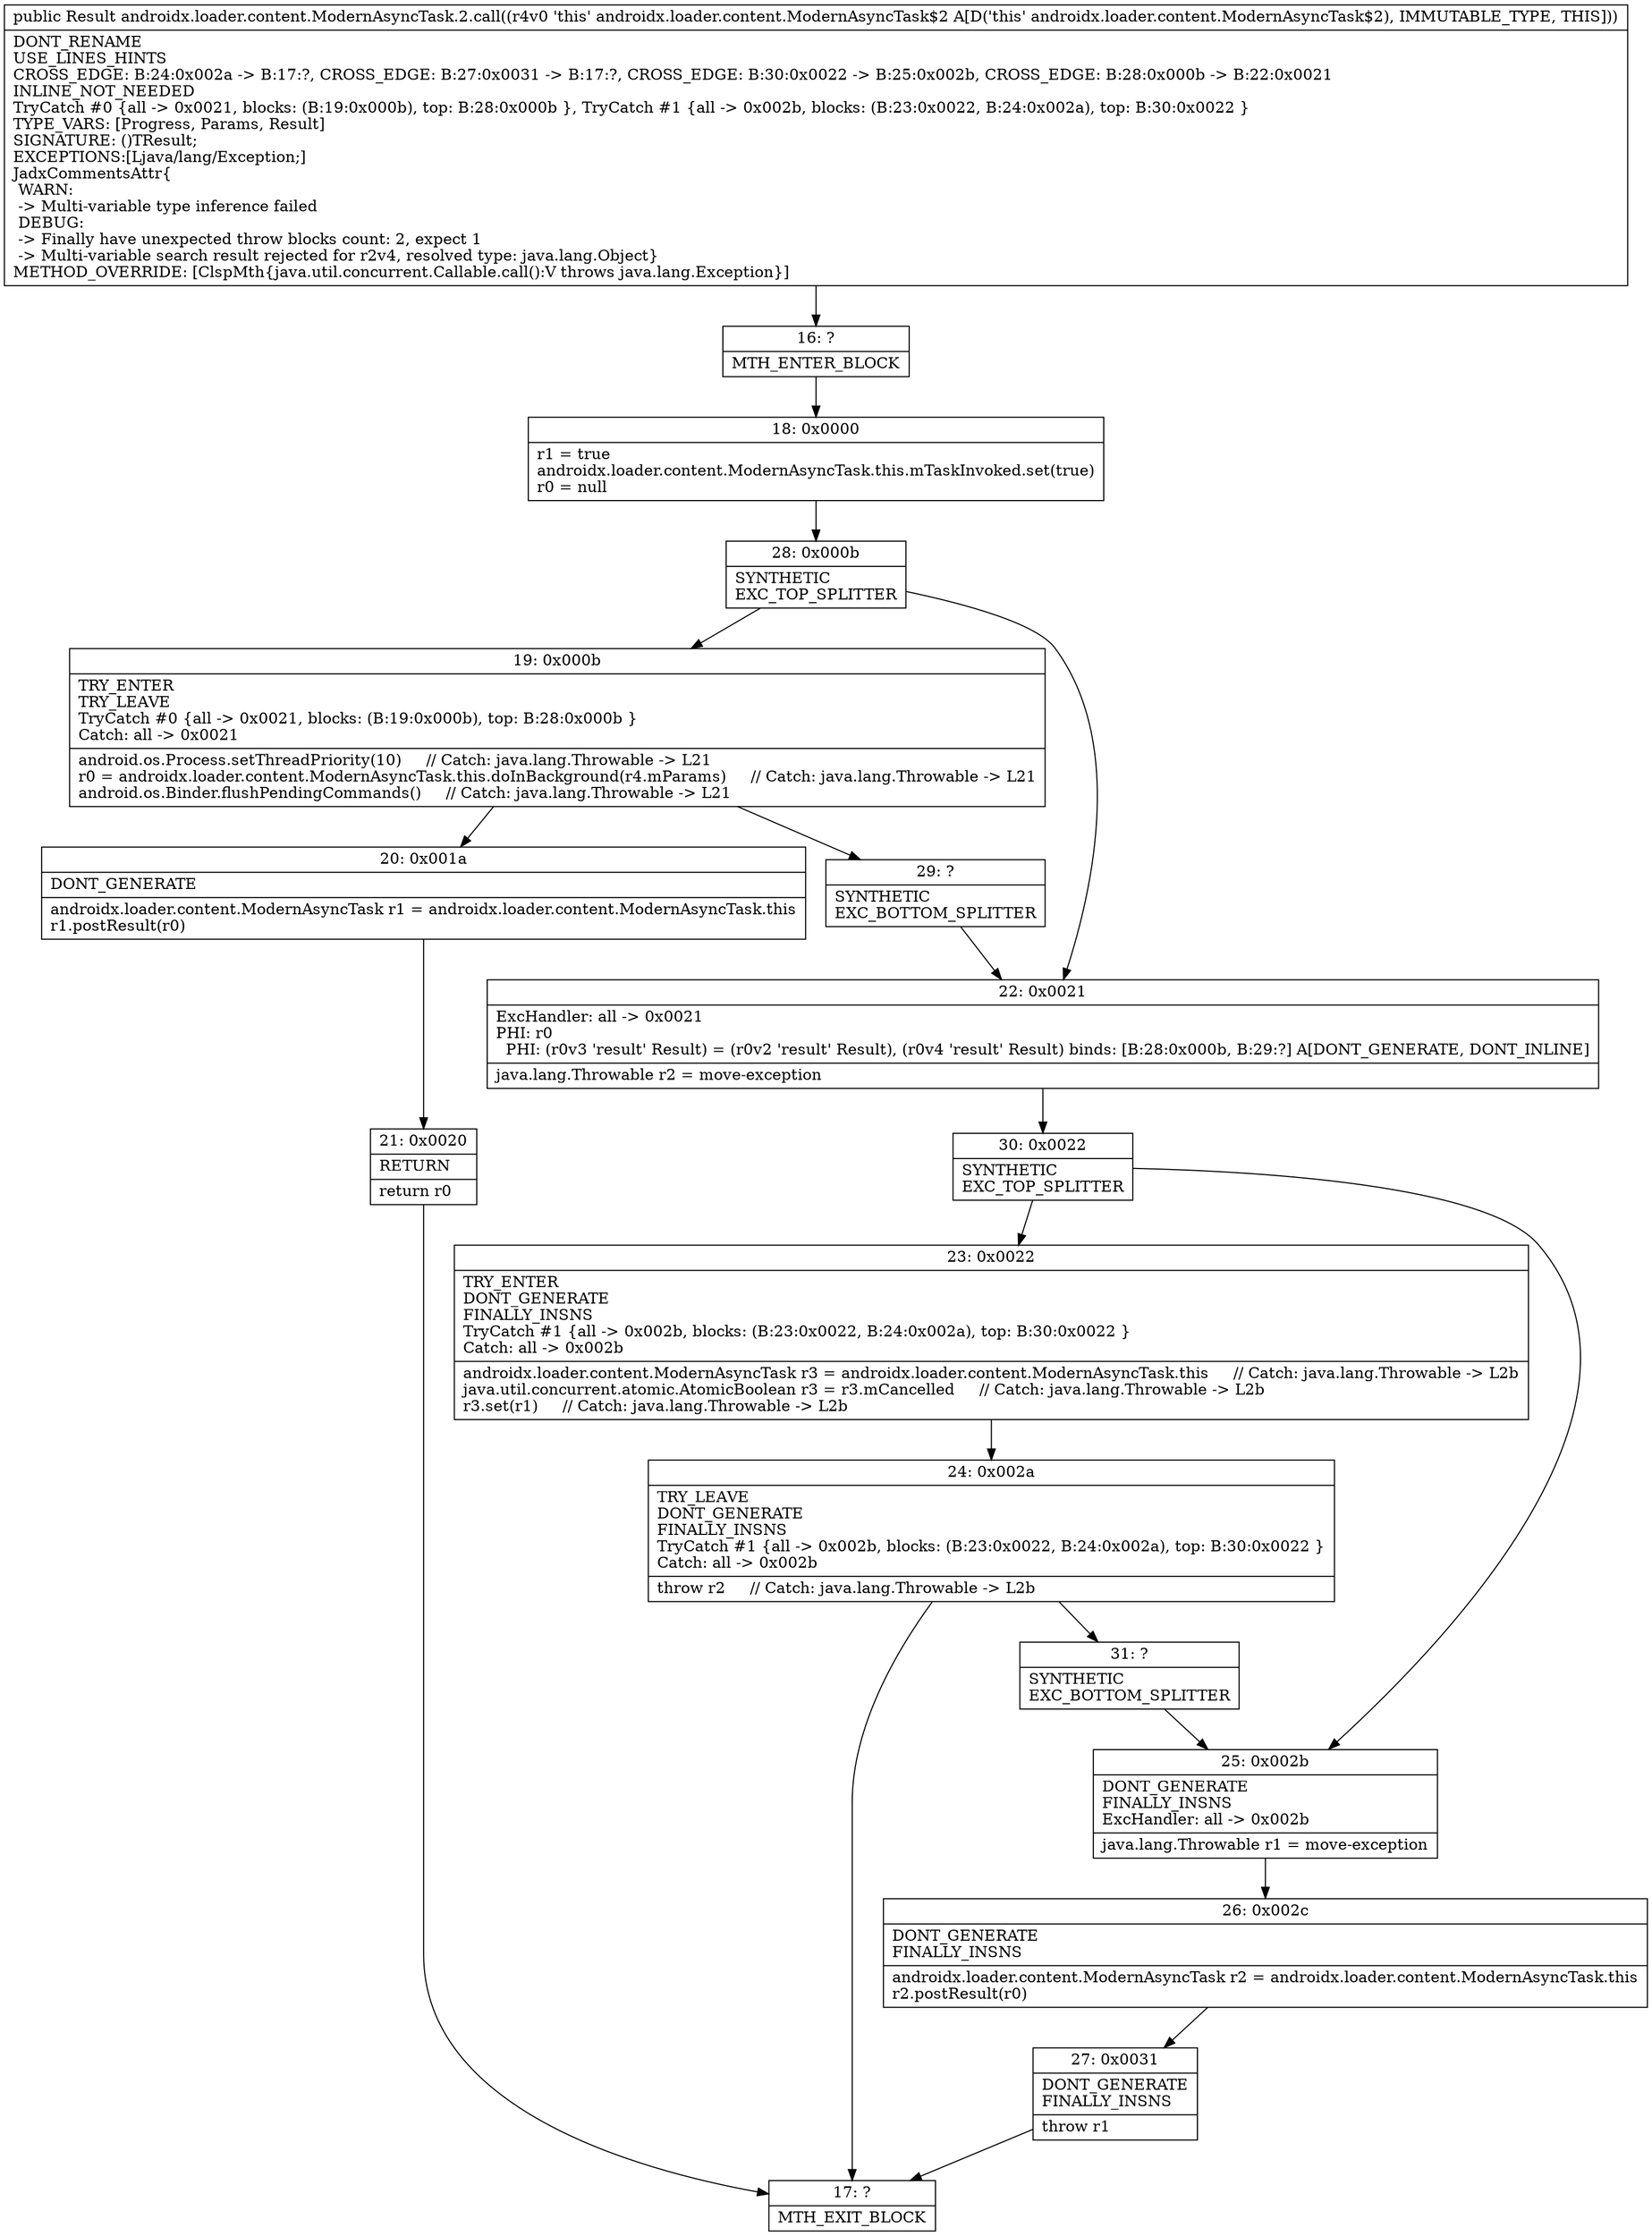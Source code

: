 digraph "CFG forandroidx.loader.content.ModernAsyncTask.2.call()Ljava\/lang\/Object;" {
Node_16 [shape=record,label="{16\:\ ?|MTH_ENTER_BLOCK\l}"];
Node_18 [shape=record,label="{18\:\ 0x0000|r1 = true\landroidx.loader.content.ModernAsyncTask.this.mTaskInvoked.set(true)\lr0 = null\l}"];
Node_28 [shape=record,label="{28\:\ 0x000b|SYNTHETIC\lEXC_TOP_SPLITTER\l}"];
Node_19 [shape=record,label="{19\:\ 0x000b|TRY_ENTER\lTRY_LEAVE\lTryCatch #0 \{all \-\> 0x0021, blocks: (B:19:0x000b), top: B:28:0x000b \}\lCatch: all \-\> 0x0021\l|android.os.Process.setThreadPriority(10)     \/\/ Catch: java.lang.Throwable \-\> L21\lr0 = androidx.loader.content.ModernAsyncTask.this.doInBackground(r4.mParams)     \/\/ Catch: java.lang.Throwable \-\> L21\landroid.os.Binder.flushPendingCommands()     \/\/ Catch: java.lang.Throwable \-\> L21\l}"];
Node_20 [shape=record,label="{20\:\ 0x001a|DONT_GENERATE\l|androidx.loader.content.ModernAsyncTask r1 = androidx.loader.content.ModernAsyncTask.this\lr1.postResult(r0)\l}"];
Node_21 [shape=record,label="{21\:\ 0x0020|RETURN\l|return r0\l}"];
Node_17 [shape=record,label="{17\:\ ?|MTH_EXIT_BLOCK\l}"];
Node_29 [shape=record,label="{29\:\ ?|SYNTHETIC\lEXC_BOTTOM_SPLITTER\l}"];
Node_22 [shape=record,label="{22\:\ 0x0021|ExcHandler: all \-\> 0x0021\lPHI: r0 \l  PHI: (r0v3 'result' Result) = (r0v2 'result' Result), (r0v4 'result' Result) binds: [B:28:0x000b, B:29:?] A[DONT_GENERATE, DONT_INLINE]\l|java.lang.Throwable r2 = move\-exception\l}"];
Node_30 [shape=record,label="{30\:\ 0x0022|SYNTHETIC\lEXC_TOP_SPLITTER\l}"];
Node_23 [shape=record,label="{23\:\ 0x0022|TRY_ENTER\lDONT_GENERATE\lFINALLY_INSNS\lTryCatch #1 \{all \-\> 0x002b, blocks: (B:23:0x0022, B:24:0x002a), top: B:30:0x0022 \}\lCatch: all \-\> 0x002b\l|androidx.loader.content.ModernAsyncTask r3 = androidx.loader.content.ModernAsyncTask.this     \/\/ Catch: java.lang.Throwable \-\> L2b\ljava.util.concurrent.atomic.AtomicBoolean r3 = r3.mCancelled     \/\/ Catch: java.lang.Throwable \-\> L2b\lr3.set(r1)     \/\/ Catch: java.lang.Throwable \-\> L2b\l}"];
Node_24 [shape=record,label="{24\:\ 0x002a|TRY_LEAVE\lDONT_GENERATE\lFINALLY_INSNS\lTryCatch #1 \{all \-\> 0x002b, blocks: (B:23:0x0022, B:24:0x002a), top: B:30:0x0022 \}\lCatch: all \-\> 0x002b\l|throw r2     \/\/ Catch: java.lang.Throwable \-\> L2b\l}"];
Node_31 [shape=record,label="{31\:\ ?|SYNTHETIC\lEXC_BOTTOM_SPLITTER\l}"];
Node_25 [shape=record,label="{25\:\ 0x002b|DONT_GENERATE\lFINALLY_INSNS\lExcHandler: all \-\> 0x002b\l|java.lang.Throwable r1 = move\-exception\l}"];
Node_26 [shape=record,label="{26\:\ 0x002c|DONT_GENERATE\lFINALLY_INSNS\l|androidx.loader.content.ModernAsyncTask r2 = androidx.loader.content.ModernAsyncTask.this\lr2.postResult(r0)\l}"];
Node_27 [shape=record,label="{27\:\ 0x0031|DONT_GENERATE\lFINALLY_INSNS\l|throw r1\l}"];
MethodNode[shape=record,label="{public Result androidx.loader.content.ModernAsyncTask.2.call((r4v0 'this' androidx.loader.content.ModernAsyncTask$2 A[D('this' androidx.loader.content.ModernAsyncTask$2), IMMUTABLE_TYPE, THIS]))  | DONT_RENAME\lUSE_LINES_HINTS\lCROSS_EDGE: B:24:0x002a \-\> B:17:?, CROSS_EDGE: B:27:0x0031 \-\> B:17:?, CROSS_EDGE: B:30:0x0022 \-\> B:25:0x002b, CROSS_EDGE: B:28:0x000b \-\> B:22:0x0021\lINLINE_NOT_NEEDED\lTryCatch #0 \{all \-\> 0x0021, blocks: (B:19:0x000b), top: B:28:0x000b \}, TryCatch #1 \{all \-\> 0x002b, blocks: (B:23:0x0022, B:24:0x002a), top: B:30:0x0022 \}\lTYPE_VARS: [Progress, Params, Result]\lSIGNATURE: ()TResult;\lEXCEPTIONS:[Ljava\/lang\/Exception;]\lJadxCommentsAttr\{\l WARN: \l \-\> Multi\-variable type inference failed\l DEBUG: \l \-\> Finally have unexpected throw blocks count: 2, expect 1\l \-\> Multi\-variable search result rejected for r2v4, resolved type: java.lang.Object\}\lMETHOD_OVERRIDE: [ClspMth\{java.util.concurrent.Callable.call():V throws java.lang.Exception\}]\l}"];
MethodNode -> Node_16;Node_16 -> Node_18;
Node_18 -> Node_28;
Node_28 -> Node_19;
Node_28 -> Node_22;
Node_19 -> Node_20;
Node_19 -> Node_29;
Node_20 -> Node_21;
Node_21 -> Node_17;
Node_29 -> Node_22;
Node_22 -> Node_30;
Node_30 -> Node_23;
Node_30 -> Node_25;
Node_23 -> Node_24;
Node_24 -> Node_17;
Node_24 -> Node_31;
Node_31 -> Node_25;
Node_25 -> Node_26;
Node_26 -> Node_27;
Node_27 -> Node_17;
}

